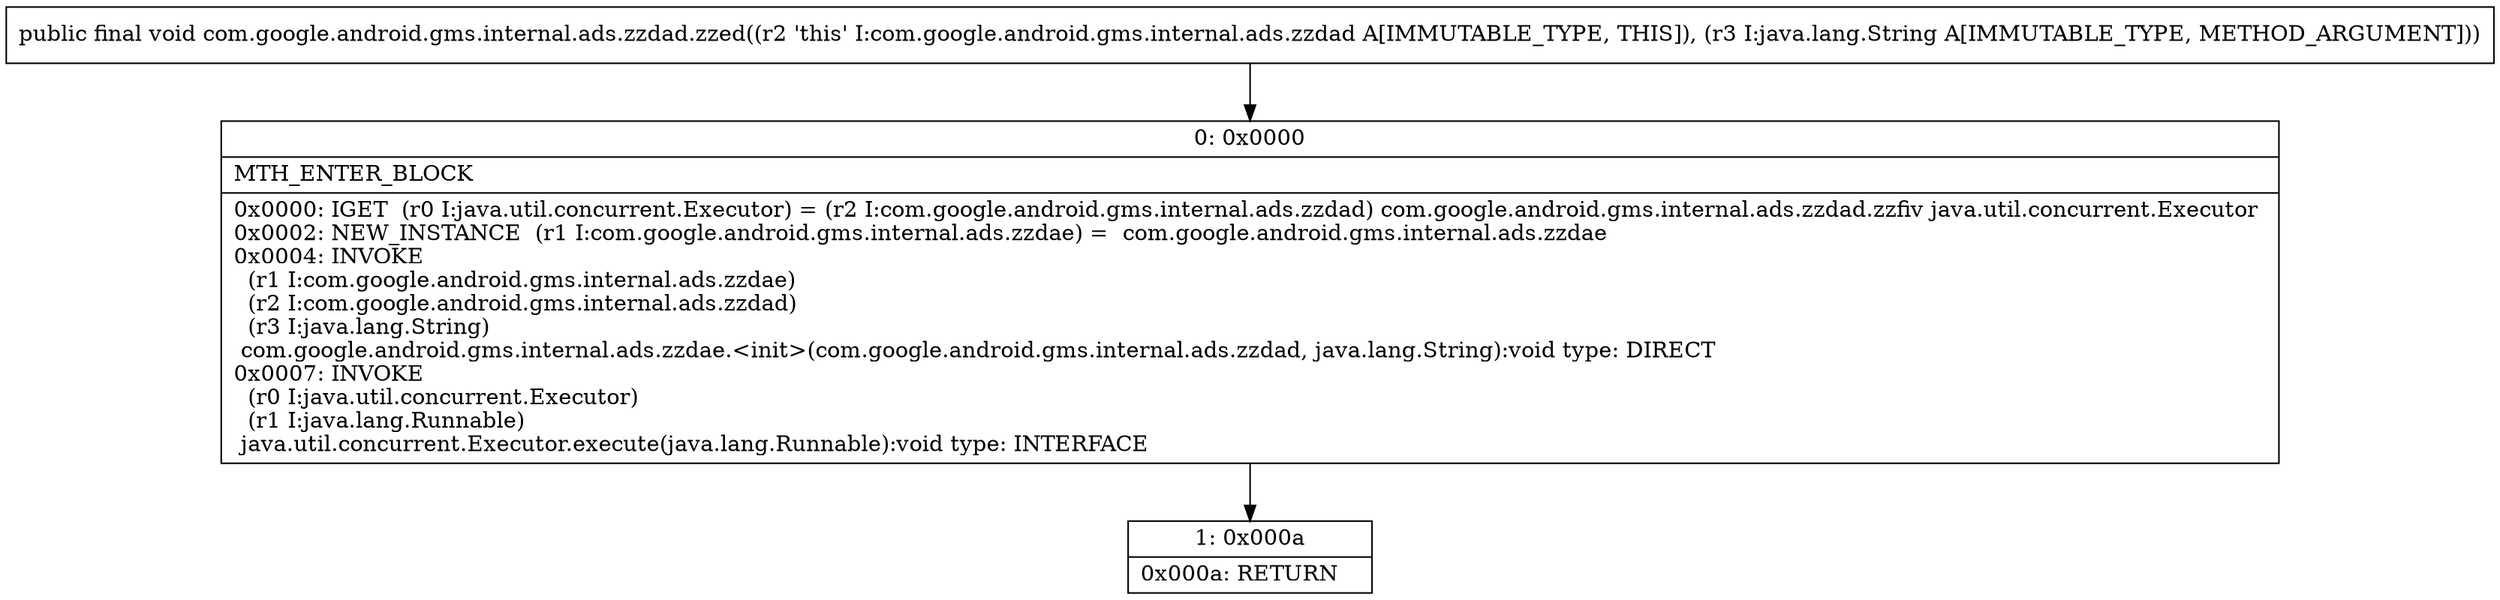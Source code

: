 digraph "CFG forcom.google.android.gms.internal.ads.zzdad.zzed(Ljava\/lang\/String;)V" {
Node_0 [shape=record,label="{0\:\ 0x0000|MTH_ENTER_BLOCK\l|0x0000: IGET  (r0 I:java.util.concurrent.Executor) = (r2 I:com.google.android.gms.internal.ads.zzdad) com.google.android.gms.internal.ads.zzdad.zzfiv java.util.concurrent.Executor \l0x0002: NEW_INSTANCE  (r1 I:com.google.android.gms.internal.ads.zzdae) =  com.google.android.gms.internal.ads.zzdae \l0x0004: INVOKE  \l  (r1 I:com.google.android.gms.internal.ads.zzdae)\l  (r2 I:com.google.android.gms.internal.ads.zzdad)\l  (r3 I:java.lang.String)\l com.google.android.gms.internal.ads.zzdae.\<init\>(com.google.android.gms.internal.ads.zzdad, java.lang.String):void type: DIRECT \l0x0007: INVOKE  \l  (r0 I:java.util.concurrent.Executor)\l  (r1 I:java.lang.Runnable)\l java.util.concurrent.Executor.execute(java.lang.Runnable):void type: INTERFACE \l}"];
Node_1 [shape=record,label="{1\:\ 0x000a|0x000a: RETURN   \l}"];
MethodNode[shape=record,label="{public final void com.google.android.gms.internal.ads.zzdad.zzed((r2 'this' I:com.google.android.gms.internal.ads.zzdad A[IMMUTABLE_TYPE, THIS]), (r3 I:java.lang.String A[IMMUTABLE_TYPE, METHOD_ARGUMENT])) }"];
MethodNode -> Node_0;
Node_0 -> Node_1;
}


